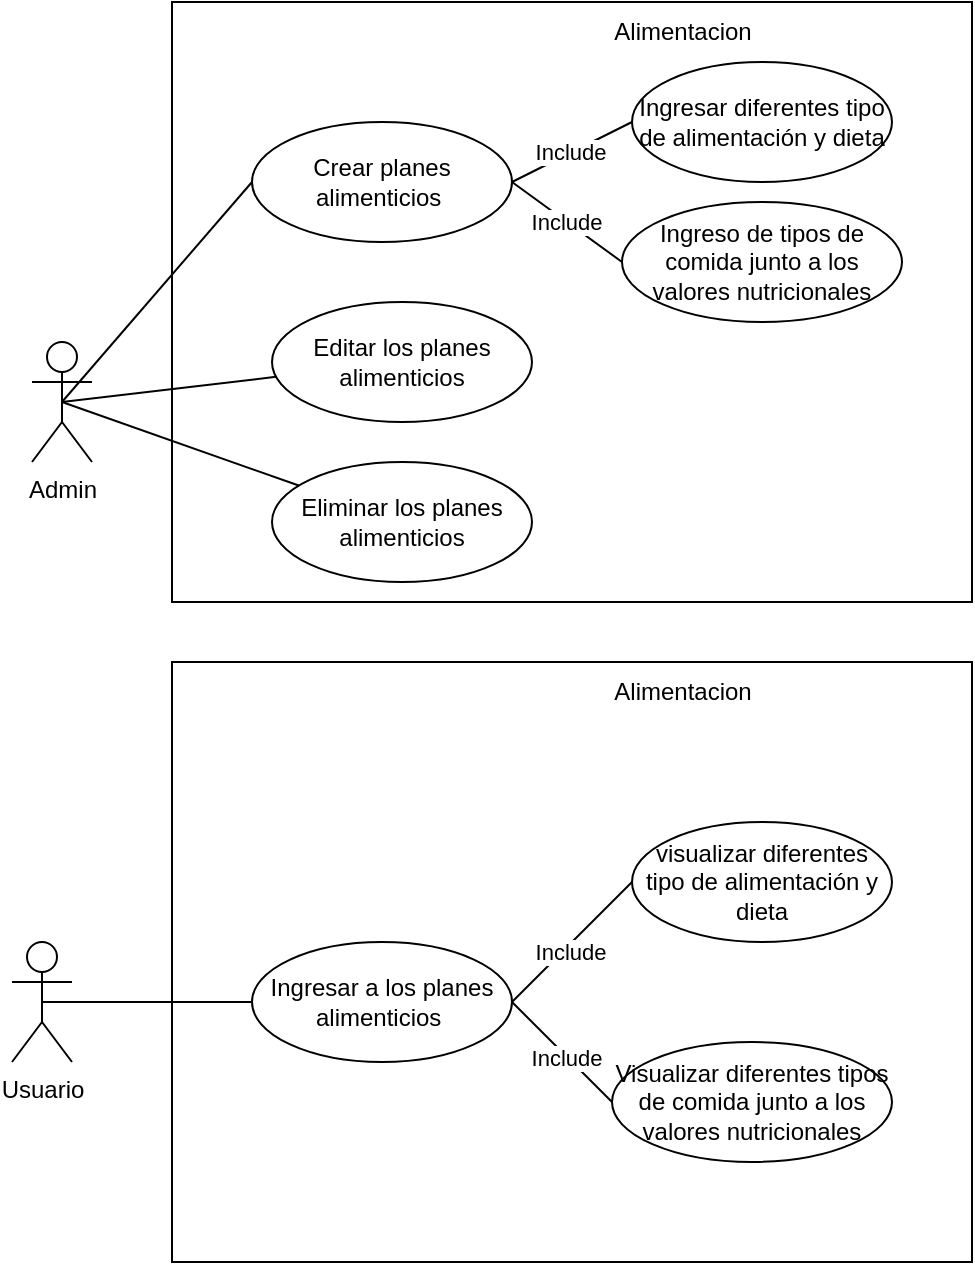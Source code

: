 <mxfile version="24.7.10" pages="2">
  <diagram name="Modulo de alimentacion" id="Y9_49UCqUVnqr2mQ7oe9">
    <mxGraphModel dx="1035" dy="517" grid="1" gridSize="10" guides="1" tooltips="1" connect="1" arrows="1" fold="1" page="1" pageScale="1" pageWidth="827" pageHeight="1169" math="0" shadow="0">
      <root>
        <mxCell id="0" />
        <mxCell id="1" parent="0" />
        <mxCell id="nPxMI3wkcNo-XMpQiCZf-1" value="Admin" style="shape=umlActor;verticalLabelPosition=bottom;verticalAlign=top;html=1;outlineConnect=0;" vertex="1" parent="1">
          <mxGeometry x="80" y="240" width="30" height="60" as="geometry" />
        </mxCell>
        <mxCell id="nPxMI3wkcNo-XMpQiCZf-4" value="" style="rounded=0;whiteSpace=wrap;html=1;" vertex="1" parent="1">
          <mxGeometry x="150" y="70" width="400" height="300" as="geometry" />
        </mxCell>
        <mxCell id="nPxMI3wkcNo-XMpQiCZf-18" style="rounded=0;orthogonalLoop=1;jettySize=auto;html=1;entryX=0;entryY=0.5;entryDx=0;entryDy=0;endArrow=none;endFill=0;exitX=1;exitY=0.5;exitDx=0;exitDy=0;" edge="1" parent="1" source="nPxMI3wkcNo-XMpQiCZf-22" target="nPxMI3wkcNo-XMpQiCZf-20">
          <mxGeometry relative="1" as="geometry">
            <mxPoint x="320.586" y="145.551" as="sourcePoint" />
            <mxPoint x="370" y="160.0" as="targetPoint" />
          </mxGeometry>
        </mxCell>
        <mxCell id="nPxMI3wkcNo-XMpQiCZf-37" value="Include" style="edgeLabel;html=1;align=center;verticalAlign=middle;resizable=0;points=[];" vertex="1" connectable="0" parent="nPxMI3wkcNo-XMpQiCZf-18">
          <mxGeometry x="-0.012" y="1" relative="1" as="geometry">
            <mxPoint as="offset" />
          </mxGeometry>
        </mxCell>
        <mxCell id="nPxMI3wkcNo-XMpQiCZf-10" value="Alimentacion" style="text;html=1;align=center;verticalAlign=middle;resizable=0;points=[];autosize=1;strokeColor=none;fillColor=none;" vertex="1" parent="1">
          <mxGeometry x="360" y="70" width="90" height="30" as="geometry" />
        </mxCell>
        <mxCell id="nPxMI3wkcNo-XMpQiCZf-19" style="rounded=0;orthogonalLoop=1;jettySize=auto;html=1;endArrow=none;endFill=0;exitX=1;exitY=0.5;exitDx=0;exitDy=0;entryX=0;entryY=0.5;entryDx=0;entryDy=0;" edge="1" parent="1" source="nPxMI3wkcNo-XMpQiCZf-22" target="nPxMI3wkcNo-XMpQiCZf-21">
          <mxGeometry relative="1" as="geometry">
            <mxPoint x="370" y="160" as="targetPoint" />
            <mxPoint x="315.555" y="187.222" as="sourcePoint" />
          </mxGeometry>
        </mxCell>
        <mxCell id="nPxMI3wkcNo-XMpQiCZf-38" value="Include" style="edgeLabel;html=1;align=center;verticalAlign=middle;resizable=0;points=[];" vertex="1" connectable="0" parent="nPxMI3wkcNo-XMpQiCZf-19">
          <mxGeometry x="-0.024" relative="1" as="geometry">
            <mxPoint as="offset" />
          </mxGeometry>
        </mxCell>
        <mxCell id="nPxMI3wkcNo-XMpQiCZf-13" value="Editar los planes alimenticios" style="ellipse;whiteSpace=wrap;html=1;" vertex="1" parent="1">
          <mxGeometry x="200" y="220" width="130" height="60" as="geometry" />
        </mxCell>
        <mxCell id="nPxMI3wkcNo-XMpQiCZf-14" style="rounded=0;orthogonalLoop=1;jettySize=auto;html=1;entryX=0.5;entryY=0.5;entryDx=0;entryDy=0;entryPerimeter=0;endArrow=none;endFill=0;" edge="1" parent="1" source="nPxMI3wkcNo-XMpQiCZf-13" target="nPxMI3wkcNo-XMpQiCZf-1">
          <mxGeometry relative="1" as="geometry" />
        </mxCell>
        <mxCell id="nPxMI3wkcNo-XMpQiCZf-20" value="Ingresar diferentes tipo de alimentación y dieta" style="ellipse;whiteSpace=wrap;html=1;" vertex="1" parent="1">
          <mxGeometry x="380" y="100" width="130" height="60" as="geometry" />
        </mxCell>
        <mxCell id="nPxMI3wkcNo-XMpQiCZf-21" value="Ingreso de tipos de comida junto a los valores nutricionales" style="ellipse;whiteSpace=wrap;html=1;" vertex="1" parent="1">
          <mxGeometry x="375" y="170" width="140" height="60" as="geometry" />
        </mxCell>
        <mxCell id="nPxMI3wkcNo-XMpQiCZf-22" value="Crear planes alimenticios&amp;nbsp;" style="ellipse;whiteSpace=wrap;html=1;" vertex="1" parent="1">
          <mxGeometry x="190" y="130" width="130" height="60" as="geometry" />
        </mxCell>
        <mxCell id="nPxMI3wkcNo-XMpQiCZf-23" style="rounded=0;orthogonalLoop=1;jettySize=auto;html=1;entryX=0.5;entryY=0.5;entryDx=0;entryDy=0;entryPerimeter=0;endArrow=none;endFill=0;exitX=0;exitY=0.5;exitDx=0;exitDy=0;" edge="1" parent="1" source="nPxMI3wkcNo-XMpQiCZf-22" target="nPxMI3wkcNo-XMpQiCZf-1">
          <mxGeometry relative="1" as="geometry">
            <mxPoint x="222" y="293" as="sourcePoint" />
            <mxPoint x="105" y="280" as="targetPoint" />
          </mxGeometry>
        </mxCell>
        <mxCell id="nPxMI3wkcNo-XMpQiCZf-24" value="Usuario" style="shape=umlActor;verticalLabelPosition=bottom;verticalAlign=top;html=1;outlineConnect=0;" vertex="1" parent="1">
          <mxGeometry x="70" y="540" width="30" height="60" as="geometry" />
        </mxCell>
        <mxCell id="nPxMI3wkcNo-XMpQiCZf-25" value="" style="rounded=0;whiteSpace=wrap;html=1;" vertex="1" parent="1">
          <mxGeometry x="150" y="400" width="400" height="300" as="geometry" />
        </mxCell>
        <mxCell id="nPxMI3wkcNo-XMpQiCZf-26" style="rounded=0;orthogonalLoop=1;jettySize=auto;html=1;entryX=0;entryY=0.5;entryDx=0;entryDy=0;endArrow=none;endFill=0;exitX=1;exitY=0.5;exitDx=0;exitDy=0;" edge="1" parent="1" source="nPxMI3wkcNo-XMpQiCZf-33" target="nPxMI3wkcNo-XMpQiCZf-31">
          <mxGeometry relative="1" as="geometry">
            <mxPoint x="320.586" y="475.551" as="sourcePoint" />
            <mxPoint x="370" y="490.0" as="targetPoint" />
          </mxGeometry>
        </mxCell>
        <mxCell id="nPxMI3wkcNo-XMpQiCZf-39" value="Include" style="edgeLabel;html=1;align=center;verticalAlign=middle;resizable=0;points=[];" vertex="1" connectable="0" parent="nPxMI3wkcNo-XMpQiCZf-26">
          <mxGeometry x="-0.106" y="-2" relative="1" as="geometry">
            <mxPoint as="offset" />
          </mxGeometry>
        </mxCell>
        <mxCell id="nPxMI3wkcNo-XMpQiCZf-27" value="Alimentacion" style="text;html=1;align=center;verticalAlign=middle;resizable=0;points=[];autosize=1;strokeColor=none;fillColor=none;" vertex="1" parent="1">
          <mxGeometry x="360" y="400" width="90" height="30" as="geometry" />
        </mxCell>
        <mxCell id="nPxMI3wkcNo-XMpQiCZf-28" style="rounded=0;orthogonalLoop=1;jettySize=auto;html=1;endArrow=none;endFill=0;exitX=1;exitY=0.5;exitDx=0;exitDy=0;entryX=0;entryY=0.5;entryDx=0;entryDy=0;" edge="1" parent="1" source="nPxMI3wkcNo-XMpQiCZf-33" target="nPxMI3wkcNo-XMpQiCZf-32">
          <mxGeometry relative="1" as="geometry">
            <mxPoint x="370" y="490" as="targetPoint" />
            <mxPoint x="315.555" y="517.222" as="sourcePoint" />
          </mxGeometry>
        </mxCell>
        <mxCell id="nPxMI3wkcNo-XMpQiCZf-40" value="Include" style="edgeLabel;html=1;align=center;verticalAlign=middle;resizable=0;points=[];" vertex="1" connectable="0" parent="nPxMI3wkcNo-XMpQiCZf-28">
          <mxGeometry x="0.087" y="-1" relative="1" as="geometry">
            <mxPoint as="offset" />
          </mxGeometry>
        </mxCell>
        <mxCell id="nPxMI3wkcNo-XMpQiCZf-31" value="visualizar diferentes tipo de alimentación y dieta" style="ellipse;whiteSpace=wrap;html=1;" vertex="1" parent="1">
          <mxGeometry x="380" y="480" width="130" height="60" as="geometry" />
        </mxCell>
        <mxCell id="nPxMI3wkcNo-XMpQiCZf-32" value="Visualizar diferentes tipos de comida junto a los valores nutricionales" style="ellipse;whiteSpace=wrap;html=1;" vertex="1" parent="1">
          <mxGeometry x="370" y="590" width="140" height="60" as="geometry" />
        </mxCell>
        <mxCell id="nPxMI3wkcNo-XMpQiCZf-33" value="Ingresar a los planes alimenticios&amp;nbsp;" style="ellipse;whiteSpace=wrap;html=1;" vertex="1" parent="1">
          <mxGeometry x="190" y="540" width="130" height="60" as="geometry" />
        </mxCell>
        <mxCell id="nPxMI3wkcNo-XMpQiCZf-34" style="rounded=0;orthogonalLoop=1;jettySize=auto;html=1;entryX=0.5;entryY=0.5;entryDx=0;entryDy=0;entryPerimeter=0;endArrow=none;endFill=0;exitX=0;exitY=0.5;exitDx=0;exitDy=0;" edge="1" parent="1" source="nPxMI3wkcNo-XMpQiCZf-33" target="nPxMI3wkcNo-XMpQiCZf-24">
          <mxGeometry relative="1" as="geometry">
            <mxPoint x="222" y="623" as="sourcePoint" />
            <mxPoint x="105" y="610" as="targetPoint" />
          </mxGeometry>
        </mxCell>
        <mxCell id="mcQbwOSwxkG12lWvDMeZ-1" value="Eliminar los planes alimenticios" style="ellipse;whiteSpace=wrap;html=1;" vertex="1" parent="1">
          <mxGeometry x="200" y="300" width="130" height="60" as="geometry" />
        </mxCell>
        <mxCell id="mcQbwOSwxkG12lWvDMeZ-2" style="rounded=0;orthogonalLoop=1;jettySize=auto;html=1;entryX=0.5;entryY=0.5;entryDx=0;entryDy=0;entryPerimeter=0;endArrow=none;endFill=0;" edge="1" parent="1" source="mcQbwOSwxkG12lWvDMeZ-1" target="nPxMI3wkcNo-XMpQiCZf-1">
          <mxGeometry relative="1" as="geometry" />
        </mxCell>
      </root>
    </mxGraphModel>
  </diagram>
  <diagram id="QGj_bYD7GHpiojGqfTrt" name="Modulo de ejercicio">
    <mxGraphModel dx="1035" dy="517" grid="1" gridSize="10" guides="1" tooltips="1" connect="1" arrows="1" fold="1" page="1" pageScale="1" pageWidth="827" pageHeight="1169" math="0" shadow="0">
      <root>
        <mxCell id="0" />
        <mxCell id="1" parent="0" />
        <mxCell id="Fmhu9_QlMBXMhTP7pr70-1" value="Admin" style="shape=umlActor;verticalLabelPosition=bottom;verticalAlign=top;html=1;outlineConnect=0;" vertex="1" parent="1">
          <mxGeometry x="80" y="240" width="30" height="60" as="geometry" />
        </mxCell>
        <mxCell id="Fmhu9_QlMBXMhTP7pr70-2" value="" style="rounded=0;whiteSpace=wrap;html=1;" vertex="1" parent="1">
          <mxGeometry x="150" y="70" width="420" height="260" as="geometry" />
        </mxCell>
        <mxCell id="Fmhu9_QlMBXMhTP7pr70-3" style="rounded=0;orthogonalLoop=1;jettySize=auto;html=1;entryX=0;entryY=0.5;entryDx=0;entryDy=0;endArrow=none;endFill=0;exitX=1;exitY=0.5;exitDx=0;exitDy=0;" edge="1" parent="1" source="Fmhu9_QlMBXMhTP7pr70-13" target="Fmhu9_QlMBXMhTP7pr70-11">
          <mxGeometry relative="1" as="geometry">
            <mxPoint x="320.586" y="145.551" as="sourcePoint" />
            <mxPoint x="370" y="160.0" as="targetPoint" />
          </mxGeometry>
        </mxCell>
        <mxCell id="Fmhu9_QlMBXMhTP7pr70-4" value="Include" style="edgeLabel;html=1;align=center;verticalAlign=middle;resizable=0;points=[];" vertex="1" connectable="0" parent="Fmhu9_QlMBXMhTP7pr70-3">
          <mxGeometry x="-0.012" y="1" relative="1" as="geometry">
            <mxPoint as="offset" />
          </mxGeometry>
        </mxCell>
        <mxCell id="Fmhu9_QlMBXMhTP7pr70-5" value="Ejercicio" style="text;html=1;align=center;verticalAlign=middle;resizable=0;points=[];autosize=1;strokeColor=none;fillColor=none;" vertex="1" parent="1">
          <mxGeometry x="370" y="70" width="70" height="30" as="geometry" />
        </mxCell>
        <mxCell id="Fmhu9_QlMBXMhTP7pr70-6" style="rounded=0;orthogonalLoop=1;jettySize=auto;html=1;endArrow=none;endFill=0;exitX=1;exitY=0.5;exitDx=0;exitDy=0;entryX=0;entryY=0.5;entryDx=0;entryDy=0;" edge="1" parent="1" source="Fmhu9_QlMBXMhTP7pr70-13" target="Fmhu9_QlMBXMhTP7pr70-12">
          <mxGeometry relative="1" as="geometry">
            <mxPoint x="370" y="160" as="targetPoint" />
            <mxPoint x="315.555" y="187.222" as="sourcePoint" />
          </mxGeometry>
        </mxCell>
        <mxCell id="Fmhu9_QlMBXMhTP7pr70-7" value="Include" style="edgeLabel;html=1;align=center;verticalAlign=middle;resizable=0;points=[];" vertex="1" connectable="0" parent="Fmhu9_QlMBXMhTP7pr70-6">
          <mxGeometry x="-0.024" relative="1" as="geometry">
            <mxPoint as="offset" />
          </mxGeometry>
        </mxCell>
        <mxCell id="Fmhu9_QlMBXMhTP7pr70-8" value="Editar los planes ejercicio" style="ellipse;whiteSpace=wrap;html=1;" vertex="1" parent="1">
          <mxGeometry x="190" y="180" width="130" height="60" as="geometry" />
        </mxCell>
        <mxCell id="Fmhu9_QlMBXMhTP7pr70-9" style="rounded=0;orthogonalLoop=1;jettySize=auto;html=1;entryX=0.5;entryY=0.5;entryDx=0;entryDy=0;entryPerimeter=0;endArrow=none;endFill=0;exitX=0;exitY=0.5;exitDx=0;exitDy=0;" edge="1" parent="1" source="Fmhu9_QlMBXMhTP7pr70-8" target="Fmhu9_QlMBXMhTP7pr70-1">
          <mxGeometry relative="1" as="geometry" />
        </mxCell>
        <mxCell id="Fmhu9_QlMBXMhTP7pr70-11" value="Ingresar diferentes tipo ejercicios" style="ellipse;whiteSpace=wrap;html=1;" vertex="1" parent="1">
          <mxGeometry x="380" y="100" width="130" height="60" as="geometry" />
        </mxCell>
        <mxCell id="Fmhu9_QlMBXMhTP7pr70-12" value="Ingreso de ejercicios focalizados&amp;nbsp;" style="ellipse;whiteSpace=wrap;html=1;" vertex="1" parent="1">
          <mxGeometry x="375" y="190" width="140" height="60" as="geometry" />
        </mxCell>
        <mxCell id="Fmhu9_QlMBXMhTP7pr70-13" value="Crear planes de ejercicios" style="ellipse;whiteSpace=wrap;html=1;" vertex="1" parent="1">
          <mxGeometry x="190" y="90" width="130" height="60" as="geometry" />
        </mxCell>
        <mxCell id="Fmhu9_QlMBXMhTP7pr70-14" style="rounded=0;orthogonalLoop=1;jettySize=auto;html=1;entryX=0.5;entryY=0.5;entryDx=0;entryDy=0;entryPerimeter=0;endArrow=none;endFill=0;exitX=0;exitY=0.5;exitDx=0;exitDy=0;" edge="1" parent="1" source="Fmhu9_QlMBXMhTP7pr70-13" target="Fmhu9_QlMBXMhTP7pr70-1">
          <mxGeometry relative="1" as="geometry">
            <mxPoint x="222" y="293" as="sourcePoint" />
            <mxPoint x="105" y="280" as="targetPoint" />
          </mxGeometry>
        </mxCell>
        <mxCell id="ESXKGA-oPVWq_Fi_7t_F-12" value="Usario" style="shape=umlActor;verticalLabelPosition=bottom;verticalAlign=top;html=1;outlineConnect=0;" vertex="1" parent="1">
          <mxGeometry x="90" y="470" width="30" height="60" as="geometry" />
        </mxCell>
        <mxCell id="ESXKGA-oPVWq_Fi_7t_F-13" value="" style="rounded=0;whiteSpace=wrap;html=1;" vertex="1" parent="1">
          <mxGeometry x="150" y="370" width="420" height="260" as="geometry" />
        </mxCell>
        <mxCell id="ESXKGA-oPVWq_Fi_7t_F-14" style="rounded=0;orthogonalLoop=1;jettySize=auto;html=1;entryX=0;entryY=0.5;entryDx=0;entryDy=0;endArrow=none;endFill=0;exitX=1;exitY=0.5;exitDx=0;exitDy=0;" edge="1" parent="1" source="ESXKGA-oPVWq_Fi_7t_F-24" target="ESXKGA-oPVWq_Fi_7t_F-22">
          <mxGeometry relative="1" as="geometry">
            <mxPoint x="320.586" y="445.551" as="sourcePoint" />
            <mxPoint x="370" y="460.0" as="targetPoint" />
          </mxGeometry>
        </mxCell>
        <mxCell id="ESXKGA-oPVWq_Fi_7t_F-15" value="Extend" style="edgeLabel;html=1;align=center;verticalAlign=middle;resizable=0;points=[];" vertex="1" connectable="0" parent="ESXKGA-oPVWq_Fi_7t_F-14">
          <mxGeometry x="-0.012" y="1" relative="1" as="geometry">
            <mxPoint as="offset" />
          </mxGeometry>
        </mxCell>
        <mxCell id="ESXKGA-oPVWq_Fi_7t_F-16" value="Ejercicio" style="text;html=1;align=center;verticalAlign=middle;resizable=0;points=[];autosize=1;strokeColor=none;fillColor=none;" vertex="1" parent="1">
          <mxGeometry x="370" y="370" width="70" height="30" as="geometry" />
        </mxCell>
        <mxCell id="ESXKGA-oPVWq_Fi_7t_F-17" style="rounded=0;orthogonalLoop=1;jettySize=auto;html=1;endArrow=none;endFill=0;exitX=1;exitY=0.5;exitDx=0;exitDy=0;entryX=0;entryY=0.5;entryDx=0;entryDy=0;" edge="1" parent="1">
          <mxGeometry relative="1" as="geometry">
            <mxPoint x="375" y="560" as="targetPoint" />
            <mxPoint x="310" y="500.0" as="sourcePoint" />
          </mxGeometry>
        </mxCell>
        <mxCell id="ESXKGA-oPVWq_Fi_7t_F-18" value="Extend" style="edgeLabel;html=1;align=center;verticalAlign=middle;resizable=0;points=[];" vertex="1" connectable="0" parent="ESXKGA-oPVWq_Fi_7t_F-17">
          <mxGeometry x="-0.024" relative="1" as="geometry">
            <mxPoint as="offset" />
          </mxGeometry>
        </mxCell>
        <mxCell id="ESXKGA-oPVWq_Fi_7t_F-22" value="Visualiza diferentes tipo ejercicios" style="ellipse;whiteSpace=wrap;html=1;" vertex="1" parent="1">
          <mxGeometry x="380" y="420" width="130" height="60" as="geometry" />
        </mxCell>
        <mxCell id="ESXKGA-oPVWq_Fi_7t_F-23" value="Visualiza de ejercicios focalizados&amp;nbsp;" style="ellipse;whiteSpace=wrap;html=1;" vertex="1" parent="1">
          <mxGeometry x="375" y="530" width="140" height="60" as="geometry" />
        </mxCell>
        <mxCell id="ESXKGA-oPVWq_Fi_7t_F-24" value="Ingresar a planes de ejercicios" style="ellipse;whiteSpace=wrap;html=1;" vertex="1" parent="1">
          <mxGeometry x="180" y="470" width="130" height="60" as="geometry" />
        </mxCell>
        <mxCell id="ESXKGA-oPVWq_Fi_7t_F-25" style="rounded=0;orthogonalLoop=1;jettySize=auto;html=1;entryX=0.5;entryY=0.5;entryDx=0;entryDy=0;entryPerimeter=0;endArrow=none;endFill=0;exitX=0;exitY=0.5;exitDx=0;exitDy=0;" edge="1" parent="1" source="ESXKGA-oPVWq_Fi_7t_F-24" target="ESXKGA-oPVWq_Fi_7t_F-12">
          <mxGeometry relative="1" as="geometry">
            <mxPoint x="222" y="593" as="sourcePoint" />
            <mxPoint x="105" y="580" as="targetPoint" />
          </mxGeometry>
        </mxCell>
        <mxCell id="ESXKGA-oPVWq_Fi_7t_F-26" value="Eliminar los planes de ejercicio" style="ellipse;whiteSpace=wrap;html=1;" vertex="1" parent="1">
          <mxGeometry x="190" y="260" width="130" height="60" as="geometry" />
        </mxCell>
        <mxCell id="ESXKGA-oPVWq_Fi_7t_F-27" style="rounded=0;orthogonalLoop=1;jettySize=auto;html=1;entryX=0.5;entryY=0.5;entryDx=0;entryDy=0;entryPerimeter=0;endArrow=none;endFill=0;exitX=0;exitY=0.5;exitDx=0;exitDy=0;" edge="1" parent="1" source="ESXKGA-oPVWq_Fi_7t_F-26" target="Fmhu9_QlMBXMhTP7pr70-1">
          <mxGeometry relative="1" as="geometry" />
        </mxCell>
      </root>
    </mxGraphModel>
  </diagram>
</mxfile>
